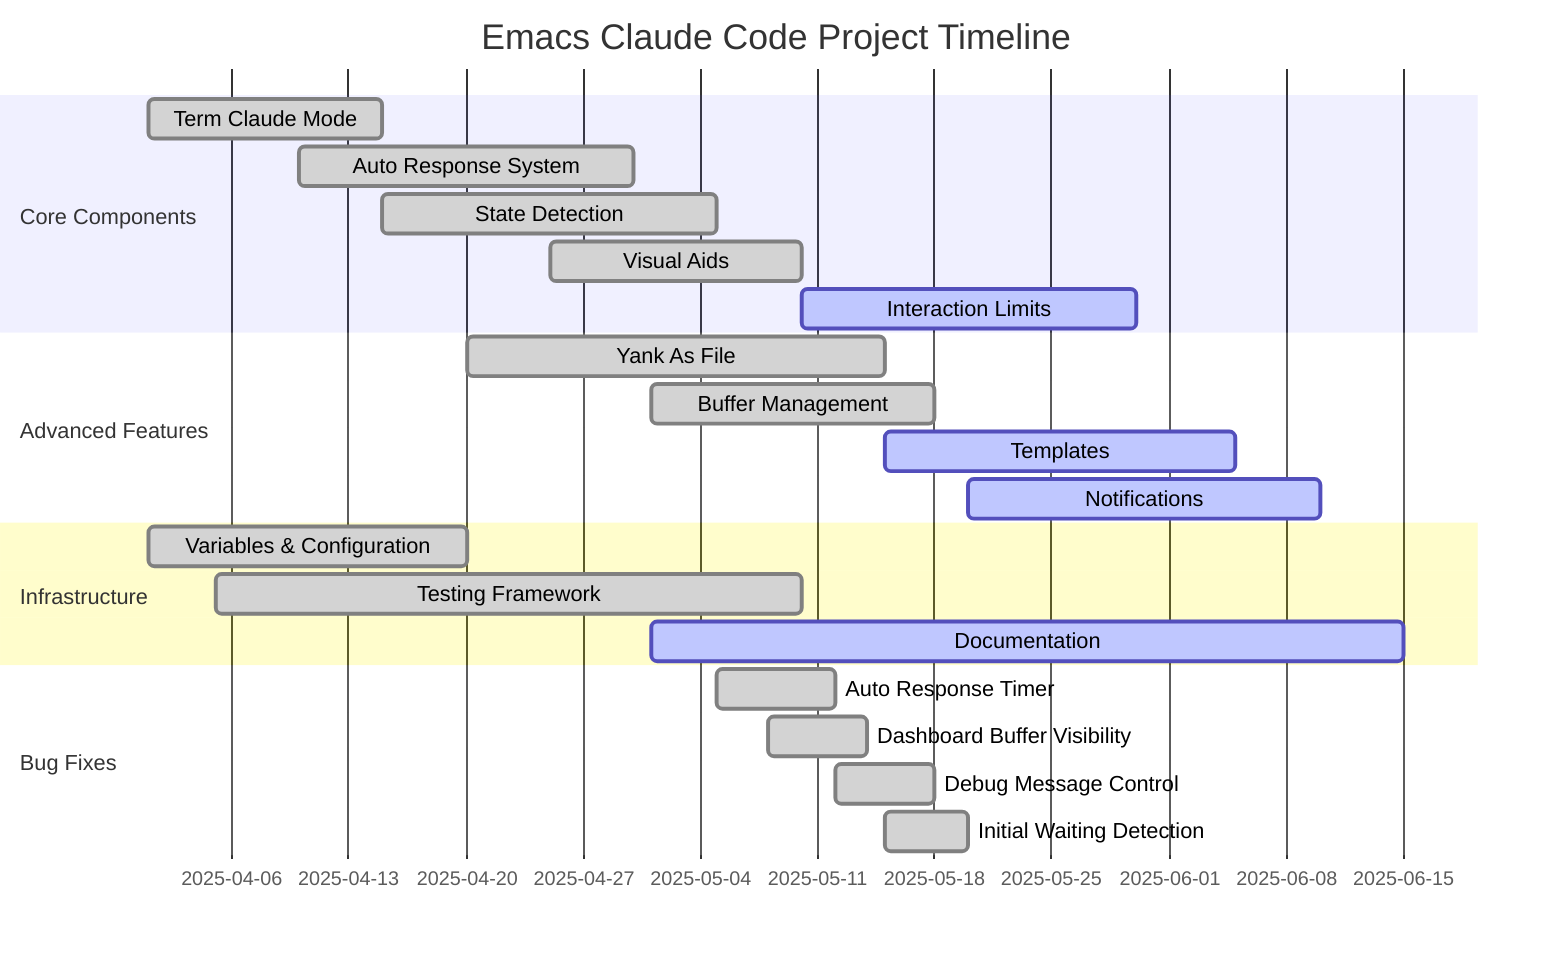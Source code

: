 gantt
    dateFormat  YYYY-MM-DD
    title       Emacs Claude Code Project Timeline
    
    section Core Components
    Term Claude Mode            :done,    term_mode,     2025-04-01, 2025-04-15
    Auto Response System        :done,    auto_resp,     2025-04-10, 2025-04-30
    State Detection             :done,    state_det,     2025-04-15, 2025-05-05
    Visual Aids                 :done,    visual_aids,   2025-04-25, 2025-05-10
    Interaction Limits          :active,  inter_limits,  2025-05-10, 2025-05-30
    
    section Advanced Features
    Yank As File                :done,    yank_file,     2025-04-20, 2025-05-15
    Buffer Management           :done,    buffer_mgmt,   2025-05-01, 2025-05-18
    Templates                   :active,  templates,     2025-05-15, 2025-06-05
    Notifications               :active,  notifs,        2025-05-20, 2025-06-10
    
    section Infrastructure
    Variables & Configuration   :done,    vars_config,   2025-04-01, 2025-04-20
    Testing Framework           :done,    testing,       2025-04-05, 2025-05-10
    Documentation               :active,  docs,          2025-05-01, 2025-06-15
    
    section Bug Fixes
    Auto Response Timer         :done,    timer_fix,     2025-05-05, 2025-05-12
    Dashboard Buffer Visibility :done,    dash_fix,      2025-05-08, 2025-05-14
    Debug Message Control       :done,    debug_fix,     2025-05-12, 2025-05-18
    Initial Waiting Detection   :done,    waiting_fix,   2025-05-15, 2025-05-20